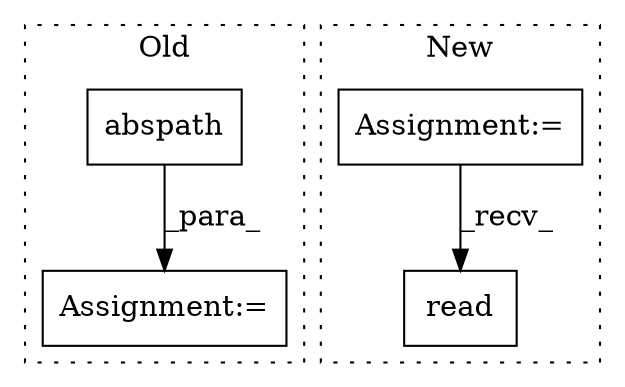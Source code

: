 digraph G {
subgraph cluster0 {
1 [label="abspath" a="32" s="196,226" l="8,1" shape="box"];
4 [label="Assignment:=" a="7" s="190" l="1" shape="box"];
label = "Old";
style="dotted";
}
subgraph cluster1 {
2 [label="read" a="32" s="482" l="6" shape="box"];
3 [label="Assignment:=" a="7" s="441" l="12" shape="box"];
label = "New";
style="dotted";
}
1 -> 4 [label="_para_"];
3 -> 2 [label="_recv_"];
}